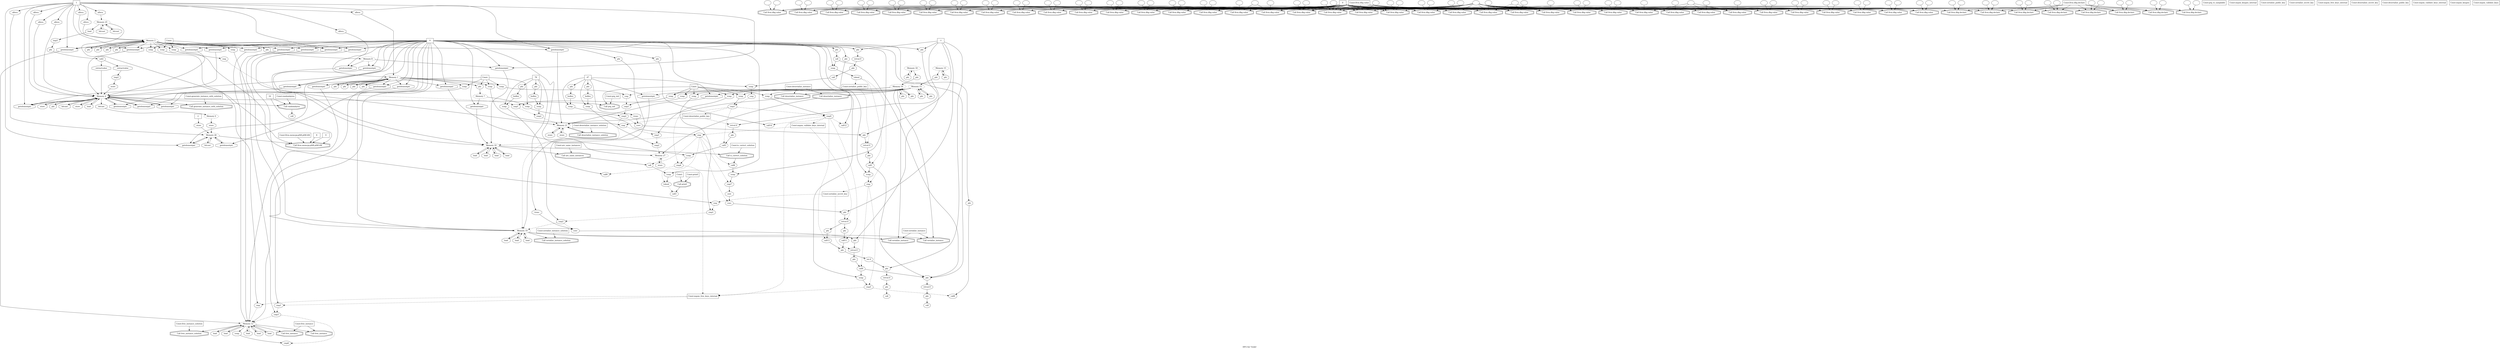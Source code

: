 digraph "DFG for 'Grafo'  "{
label="DFG for 'Grafo' ";
node_3[shape=octagon,style=solid,label="alloca"]
node_0[shape=ellipse,style=dashed,label="Memory 4"]
"node_3"->"node_0"
node_4[shape=octagon,style=solid,label="alloca"]
"node_4"->"node_0"
node_7[shape=box,style=solid,label="0"]
node_5[shape=doubleoctagon,style=solid,label="Call llvm.dbg.value"]
"node_7"->"node_5"
node_11[shape=doubleoctagon,style=solid,label="Call llvm.dbg.value"]
"node_7"->"node_11"
node_59[shape=doubleoctagon,style=solid,label="Call llvm.dbg.value"]
"node_7"->"node_59"
node_81[shape=doubleoctagon,style=solid,label="Call llvm.dbg.value"]
"node_7"->"node_81"
node_84[shape=doubleoctagon,style=solid,label="Call llvm.dbg.value"]
"node_7"->"node_84"
node_213[shape=doubleoctagon,style=solid,label="Call llvm.dbg.value"]
"node_7"->"node_213"
node_120[shape=doubleoctagon,style=solid,label="Call llvm.dbg.value"]
"node_7"->"node_120"
node_123[shape=doubleoctagon,style=solid,label="Call llvm.dbg.value"]
"node_7"->"node_123"
node_151[shape=doubleoctagon,style=solid,label="Call llvm.dbg.value"]
"node_7"->"node_151"
node_154[shape=doubleoctagon,style=solid,label="Call llvm.dbg.value"]
"node_7"->"node_154"
node_157[shape=doubleoctagon,style=solid,label="Call llvm.dbg.value"]
"node_7"->"node_157"
node_165[shape=doubleoctagon,style=solid,label="Call llvm.dbg.value"]
"node_7"->"node_165"
node_179[shape=doubleoctagon,style=solid,label="Call llvm.dbg.value"]
"node_7"->"node_179"
node_182[shape=doubleoctagon,style=solid,label="Call llvm.dbg.value"]
"node_7"->"node_182"
node_185[shape=doubleoctagon,style=solid,label="Call llvm.dbg.value"]
"node_7"->"node_185"
node_193[shape=doubleoctagon,style=solid,label="Call llvm.dbg.value"]
"node_7"->"node_193"
node_207[shape=doubleoctagon,style=solid,label="Call llvm.dbg.value"]
"node_7"->"node_207"
node_210[shape=doubleoctagon,style=solid,label="Call llvm.dbg.value"]
"node_7"->"node_210"
node_220[shape=doubleoctagon,style=solid,label="Call llvm.dbg.value"]
"node_7"->"node_220"
node_238[shape=doubleoctagon,style=solid,label="Call llvm.dbg.value"]
"node_7"->"node_238"
node_241[shape=doubleoctagon,style=solid,label="Call llvm.dbg.value"]
"node_7"->"node_241"
node_244[shape=doubleoctagon,style=solid,label="Call llvm.dbg.value"]
"node_7"->"node_244"
node_251[shape=doubleoctagon,style=solid,label="Call llvm.dbg.value"]
"node_7"->"node_251"
node_270[shape=doubleoctagon,style=solid,label="Call llvm.dbg.value"]
"node_7"->"node_270"
node_273[shape=doubleoctagon,style=solid,label="Call llvm.dbg.value"]
"node_7"->"node_273"
node_285[shape=doubleoctagon,style=solid,label="Call llvm.dbg.value"]
"node_7"->"node_285"
node_293[shape=doubleoctagon,style=solid,label="Call llvm.dbg.value"]
"node_7"->"node_293"
node_301[shape=doubleoctagon,style=solid,label="Call llvm.dbg.value"]
"node_7"->"node_301"
node_312[shape=doubleoctagon,style=solid,label="Call llvm.dbg.value"]
"node_7"->"node_312"
node_315[shape=doubleoctagon,style=solid,label="Call llvm.dbg.value"]
"node_7"->"node_315"
node_325[shape=doubleoctagon,style=solid,label="Call llvm.dbg.value"]
"node_7"->"node_325"
node_338[shape=doubleoctagon,style=solid,label="Call llvm.dbg.value"]
"node_7"->"node_338"
node_349[shape=doubleoctagon,style=solid,label="Call llvm.dbg.value"]
"node_7"->"node_349"
node_355[shape=doubleoctagon,style=solid,label="Call llvm.dbg.value"]
"node_7"->"node_355"
node_363[shape=doubleoctagon,style=solid,label="Call llvm.dbg.value"]
"node_7"->"node_363"
node_366[shape=doubleoctagon,style=solid,label="Call llvm.dbg.value"]
"node_7"->"node_366"
node_372[shape=doubleoctagon,style=solid,label="Call llvm.dbg.value"]
"node_7"->"node_372"
node_375[shape=doubleoctagon,style=solid,label="Call llvm.dbg.value"]
"node_7"->"node_375"
node_6[shape=ellipse,style=solid,label=""]
"node_6"->"node_5"
node_21[shape=doubleoctagon,style=solid,label="Call randombytes"]
"node_0"->"node_21"
node_27[shape=octagon,style=solid,label="getelementptr"]
"node_0"->"node_27"
node_18[shape=octagon,style=solid,label="getelementptr"]
"node_0"->"node_18"
node_28[shape=doubleoctagon,style=solid,label="Call prg_init"]
"node_0"->"node_28"
node_37[shape=octagon,style=solid,label="bitcast"]
"node_0"->"node_37"
node_38[shape=octagon,style=solid,label="getelementptr"]
"node_0"->"node_38"
node_42[shape=octagon,style=solid,label="getelementptr"]
"node_0"->"node_42"
node_44[shape=octagon,style=solid,label="store"]
"node_0"->"node_44"
node_48[shape=doubleoctagon,style=solid,label="Call generate_instance_with_solution"]
"node_0"->"node_48"
node_51[shape=octagon,style=solid,label="load"]
"node_0"->"node_51"
node_54[shape=octagon,style=solid,label="store"]
"node_0"->"node_54"
node_69[shape=octagon,style=solid,label="bitcast"]
"node_0"->"node_69"
node_384[shape=octagon,style=solid,label="phi"]
"node_0"->"node_384"
node_1[shape=octagon,style=solid,label="alloca"]
"node_1"->"node_0"
node_2[shape=box,style=solid,label="1"]
"node_2"->"node_3"
"node_2"->"node_4"
"node_2"->"node_1"
"node_2"->"node_42"
node_47[shape=octagon,style=solid,label="getelementptr"]
"node_2"->"node_47"
node_56[shape=octagon,style=solid,label="alloca"]
"node_2"->"node_56"
node_58[shape=octagon,style=solid,label="alloca"]
"node_2"->"node_58"
node_70[shape=octagon,style=solid,label="getelementptr"]
"node_2"->"node_70"
node_108[shape=octagon,style=solid,label="getelementptr"]
"node_2"->"node_108"
node_130[shape=octagon,style=solid,label="getelementptr"]
"node_2"->"node_130"
node_234[shape=octagon,style=solid,label="getelementptr"]
"node_2"->"node_234"
node_260[shape=octagon,style=solid,label="getelementptr"]
"node_2"->"node_260"
node_268[shape=octagon,style=solid,label="alloca"]
"node_2"->"node_268"
node_269[shape=octagon,style=solid,label="alloca"]
"node_2"->"node_269"
node_310[shape=octagon,style=solid,label="alloca"]
"node_2"->"node_310"
node_311[shape=octagon,style=solid,label="alloca"]
"node_2"->"node_311"
node_9[shape=ellipse,style=solid,label=""]
"node_9"->"node_5"
node_14[shape=doubleoctagon,style=solid,label="Call llvm.dbg.declare"]
"node_9"->"node_14"
node_24[shape=doubleoctagon,style=solid,label="Call llvm.dbg.declare"]
"node_9"->"node_24"
node_31[shape=doubleoctagon,style=solid,label="Call llvm.dbg.declare"]
"node_9"->"node_31"
"node_9"->"node_11"
"node_9"->"node_59"
node_62[shape=doubleoctagon,style=solid,label="Call llvm.dbg.declare"]
"node_9"->"node_62"
"node_9"->"node_81"
"node_9"->"node_84"
"node_9"->"node_213"
"node_9"->"node_120"
"node_9"->"node_123"
"node_9"->"node_151"
"node_9"->"node_154"
"node_9"->"node_157"
"node_9"->"node_165"
"node_9"->"node_179"
"node_9"->"node_182"
"node_9"->"node_185"
"node_9"->"node_193"
"node_9"->"node_207"
"node_9"->"node_210"
"node_9"->"node_220"
"node_9"->"node_238"
"node_9"->"node_241"
"node_9"->"node_244"
"node_9"->"node_251"
"node_9"->"node_270"
"node_9"->"node_273"
node_276[shape=doubleoctagon,style=solid,label="Call llvm.dbg.declare"]
"node_9"->"node_276"
node_279[shape=doubleoctagon,style=solid,label="Call llvm.dbg.declare"]
"node_9"->"node_279"
"node_9"->"node_285"
"node_9"->"node_293"
"node_9"->"node_301"
"node_9"->"node_312"
"node_9"->"node_315"
node_318[shape=doubleoctagon,style=solid,label="Call llvm.dbg.declare"]
"node_9"->"node_318"
"node_9"->"node_325"
node_330[shape=doubleoctagon,style=solid,label="Call llvm.dbg.declare"]
"node_9"->"node_330"
"node_9"->"node_338"
"node_9"->"node_349"
"node_9"->"node_355"
"node_9"->"node_363"
"node_9"->"node_366"
"node_9"->"node_372"
"node_9"->"node_375"
node_10[shape=box,style=solid,label="Const:llvm.dbg.value"]
"node_10"->"node_5"
"node_10"->"node_11"
"node_10"->"node_59"
"node_10"->"node_81"
"node_10"->"node_84"
"node_10"->"node_213"
"node_10"->"node_120"
"node_10"->"node_123"
"node_10"->"node_151"
"node_10"->"node_154"
"node_10"->"node_157"
"node_10"->"node_165"
"node_10"->"node_179"
"node_10"->"node_182"
"node_10"->"node_185"
"node_10"->"node_193"
"node_10"->"node_207"
"node_10"->"node_210"
"node_10"->"node_220"
"node_10"->"node_238"
"node_10"->"node_241"
"node_10"->"node_244"
"node_10"->"node_251"
"node_10"->"node_270"
"node_10"->"node_273"
"node_10"->"node_285"
"node_10"->"node_293"
"node_10"->"node_301"
"node_10"->"node_312"
"node_10"->"node_315"
"node_10"->"node_325"
"node_10"->"node_338"
"node_10"->"node_349"
"node_10"->"node_355"
"node_10"->"node_363"
"node_10"->"node_366"
"node_10"->"node_372"
"node_10"->"node_375"
node_15[shape=ellipse,style=solid,label=""]
"node_15"->"node_14"
node_16[shape=ellipse,style=solid,label=""]
"node_16"->"node_14"
node_20[shape=ellipse,style=solid,label="call"]
"node_21"->"node_20"
node_22[shape=box,style=solid,label="16"]
"node_22"->"node_21"
node_74[shape=doubleoctagon,style=solid,label="Call llvm.memcpy.p0i8.p0i8.i64"]
"node_22"->"node_74"
node_23[shape=box,style=solid,label="Const:randombytes"]
"node_23"->"node_21"
node_25[shape=ellipse,style=solid,label=""]
"node_25"->"node_24"
node_26[shape=ellipse,style=solid,label=""]
"node_26"->"node_24"
"node_27"->"node_0"
node_17[shape=box,style=solid,label="Const:llvm.dbg.declare"]
"node_17"->"node_14"
"node_17"->"node_24"
"node_17"->"node_31"
"node_17"->"node_62"
"node_17"->"node_276"
"node_17"->"node_279"
"node_17"->"node_318"
"node_17"->"node_330"
"node_18"->"node_0"
node_19[shape=box,style=solid,label="0"]
"node_19"->"node_27"
"node_19"->"node_18"
"node_19"->"node_38"
"node_19"->"node_42"
node_45[shape=octagon,style=solid,label="getelementptr"]
"node_19"->"node_45"
"node_19"->"node_47"
node_50[shape=octagon,style=solid,label="getelementptr"]
"node_19"->"node_50"
node_52[shape=octagon,style=solid,label="getelementptr"]
"node_19"->"node_52"
node_65[shape=octagon,style=solid,label="getelementptr"]
"node_19"->"node_65"
"node_19"->"node_70"
node_92[shape=octagon,style=solid,label="getelementptr"]
"node_19"->"node_92"
node_94[shape=octagon,style=solid,label="getelementptr"]
"node_19"->"node_94"
node_199[shape=octagon,style=solid,label="getelementptr"]
"node_19"->"node_199"
node_101[shape=octagon,style=solid,label="icmp"]
"node_19"->"node_101"
node_106[shape=octagon,style=solid,label="getelementptr"]
"node_19"->"node_106"
"node_19"->"node_108"
node_114[shape=octagon,style=solid,label="icmp"]
"node_19"->"node_114"
"node_19"->"node_130"
node_134[shape=octagon,style=solid,label="getelementptr"]
"node_19"->"node_134"
node_142[shape=octagon,style=solid,label="getelementptr"]
"node_19"->"node_142"
node_144[shape=octagon,style=solid,label="getelementptr"]
"node_19"->"node_144"
node_148[shape=octagon,style=solid,label="getelementptr"]
"node_19"->"node_148"
node_175[shape=octagon,style=solid,label="getelementptr"]
"node_19"->"node_175"
node_178[shape=octagon,style=solid,label="phi"]
"node_19"->"node_178"
node_229[shape=octagon,style=solid,label="getelementptr"]
"node_19"->"node_229"
"node_19"->"node_234"
node_237[shape=octagon,style=solid,label="phi"]
"node_19"->"node_237"
node_256[shape=octagon,style=solid,label="getelementptr"]
"node_19"->"node_256"
"node_19"->"node_260"
node_289[shape=octagon,style=solid,label="icmp"]
"node_19"->"node_289"
node_296[shape=octagon,style=solid,label="icmp"]
"node_19"->"node_296"
node_304[shape=octagon,style=solid,label="icmp"]
"node_19"->"node_304"
node_309[shape=octagon,style=solid,label="phi"]
"node_19"->"node_309"
node_329[shape=octagon,style=solid,label="icmp"]
"node_19"->"node_329"
node_341[shape=octagon,style=solid,label="icmp"]
"node_19"->"node_341"
node_383[shape=octagon,style=solid,label="phi"]
"node_19"->"node_383"
node_392[shape=octagon,style=solid,label="phi"]
"node_19"->"node_392"
node_393[shape=octagon,style=solid,label="phi"]
"node_19"->"node_393"
node_394[shape=octagon,style=solid,label="phi"]
"node_19"->"node_394"
node_395[shape=octagon,style=solid,label="phi"]
"node_19"->"node_395"
node_13[shape=ellipse,style=solid,label=""]
"node_13"->"node_11"
node_29[shape=box,style=solid,label="Const:"]
"node_29"->"node_28"
node_163[shape=octagon,style=solid,label="icmp"]
"node_29"->"node_163"
node_191[shape=octagon,style=solid,label="icmp"]
"node_29"->"node_191"
node_219[shape=octagon,style=solid,label="icmp"]
"node_29"->"node_219"
node_250[shape=octagon,style=solid,label="icmp"]
"node_29"->"node_250"
node_334[shape=octagon,style=solid,label="icmp"]
"node_29"->"node_334"
node_345[shape=octagon,style=solid,label="icmp"]
"node_29"->"node_345"
node_30[shape=box,style=solid,label="Const:prg_init"]
"node_30"->"node_28"
node_32[shape=ellipse,style=solid,label=""]
"node_32"->"node_31"
node_33[shape=ellipse,style=solid,label=""]
"node_33"->"node_31"
node_34[shape=ellipse,style=solid,label="call2"]
node_40[shape=octagon,style=solid,label="extractvalue"]
"node_34"->"node_40"
node_43[shape=octagon,style=solid,label="extractvalue"]
"node_34"->"node_43"
node_386[shape=octagon,style=solid,label="phi"]
node_89[shape=ellipse,style=dashed,label="Memory 7"]
"node_386"->"node_89"
node_36[shape=box,style=solid,label="Const:prg_to_samplable"]
node_8[shape=ellipse,style=solid,label=""]
"node_8"->"node_5"
node_12[shape=ellipse,style=solid,label=""]
"node_12"->"node_11"
"node_37"->"node_0"
"node_38"->"node_0"
node_39[shape=ellipse,style=solid,label="tmp2"]
node_41[shape=octagon,style=solid,label="store"]
"node_39"->"node_41"
"node_40"->"node_39"
"node_41"->"node_0"
"node_42"->"node_0"
"node_43"->"node_0"
"node_44"->"node_0"
"node_45"->"node_0"
node_46[shape=ellipse,style=dashed,label="Memory 2"]
"node_46"->"node_45"
"node_46"->"node_47"
"node_46"->"node_50"
node_217[shape=octagon,style=solid,label="icmp"]
"node_46"->"node_217"
node_127[shape=octagon,style=solid,label="icmp"]
"node_46"->"node_127"
"node_46"->"node_130"
"node_46"->"node_134"
node_141[shape=octagon,style=solid,label="icmp"]
"node_46"->"node_141"
"node_46"->"node_144"
"node_46"->"node_229"
"node_46"->"node_234"
node_248[shape=octagon,style=solid,label="icmp"]
"node_46"->"node_248"
"node_46"->"node_256"
"node_46"->"node_260"
node_404[shape=octagon,style=solid,label="phi"]
"node_46"->"node_404"
node_391[shape=octagon,style=solid,label="phi"]
"node_46"->"node_391"
node_382[shape=octagon,style=solid,label="phi"]
"node_46"->"node_382"
node_387[shape=octagon,style=solid,label="phi"]
"node_46"->"node_387"
node_409[shape=octagon,style=solid,label="phi"]
"node_46"->"node_409"
"node_47"->"node_0"
node_49[shape=box,style=solid,label="Const:generate_instance_with_solution"]
"node_49"->"node_48"
"node_50"->"node_0"
"node_51"->"node_0"
"node_52"->"node_0"
node_53[shape=ellipse,style=dashed,label="Memory 1"]
"node_53"->"node_386"
"node_53"->"node_52"
"node_53"->"node_199"
node_139[shape=octagon,style=solid,label="icmp"]
"node_53"->"node_139"
"node_53"->"node_142"
"node_53"->"node_148"
node_161[shape=octagon,style=solid,label="icmp"]
"node_53"->"node_161"
"node_53"->"node_175"
node_189[shape=octagon,style=solid,label="icmp"]
"node_53"->"node_189"
node_396[shape=octagon,style=solid,label="phi"]
"node_53"->"node_396"
node_390[shape=octagon,style=solid,label="phi"]
"node_53"->"node_390"
node_381[shape=octagon,style=solid,label="phi"]
"node_53"->"node_381"
node_401[shape=octagon,style=solid,label="phi"]
"node_53"->"node_401"
"node_54"->"node_0"
node_55[shape=ellipse,style=dashed,label="Memory 25"]
node_72[shape=octagon,style=solid,label="bitcast"]
"node_55"->"node_72"
"node_55"->"node_74"
node_78[shape=octagon,style=solid,label="bitcast"]
"node_55"->"node_78"
node_80[shape=octagon,style=solid,label="load"]
"node_55"->"node_80"
"node_56"->"node_55"
node_57[shape=ellipse,style=dashed,label="Memory 26"]
"node_57"->"node_65"
"node_57"->"node_70"
node_73[shape=octagon,style=solid,label="bitcast"]
"node_57"->"node_73"
"node_57"->"node_74"
"node_58"->"node_57"
node_60[shape=ellipse,style=solid,label=""]
"node_60"->"node_59"
node_61[shape=ellipse,style=solid,label=""]
"node_61"->"node_59"
node_63[shape=ellipse,style=solid,label=""]
"node_63"->"node_62"
node_64[shape=ellipse,style=solid,label=""]
"node_64"->"node_62"
"node_65"->"node_57"
node_66[shape=octagon,style=solid,label="store"]
"node_66"->"node_57"
node_67[shape=box,style=solid,label="2"]
"node_67"->"node_66"
node_68[shape=ellipse,style=dashed,label="Memory 0"]
node_71[shape=octagon,style=solid,label="store"]
"node_68"->"node_71"
"node_69"->"node_68"
"node_70"->"node_57"
"node_71"->"node_57"
"node_72"->"node_55"
"node_73"->"node_57"
node_75[shape=box,style=solid,label="8"]
"node_75"->"node_74"
node_76[shape=box,style=solid,label="0"]
"node_76"->"node_74"
node_77[shape=box,style=solid,label="Const:llvm.memcpy.p0i8.p0i8.i64"]
"node_77"->"node_74"
"node_78"->"node_55"
node_79[shape=ellipse,style=solid,label="tmp5"]
node_385[shape=octagon,style=solid,label="phi"]
"node_79"->"node_385"
"node_80"->"node_79"
node_82[shape=ellipse,style=solid,label=""]
"node_82"->"node_81"
node_83[shape=ellipse,style=solid,label=""]
"node_83"->"node_81"
node_85[shape=ellipse,style=solid,label=""]
"node_85"->"node_84"
node_86[shape=ellipse,style=solid,label=""]
"node_86"->"node_84"
node_87[shape=ellipse,style=solid,label="cmp"]
node_91[shape=ellipse,style=dashed,label="Memory 10"]
"node_87"->"node_91" [style=dashed]
node_97[shape=ellipse,style=solid,label="call"]
"node_87"->"node_97" [style=dashed]
node_100[shape=ellipse,style=solid,label="tobool"]
"node_87"->"node_100" [style=dashed]
node_110[shape=ellipse,style=solid,label="call6"]
"node_87"->"node_110" [style=dashed]
node_113[shape=ellipse,style=solid,label="cmp7"]
"node_87"->"node_113" [style=dashed]
node_115[shape=ellipse,style=solid,label="conv"]
"node_87"->"node_115" [style=dashed]
node_88[shape=octagon,style=solid,label="icmp"]
"node_88"->"node_87"
"node_89"->"node_88"
"node_89"->"node_92"
node_90[shape=box,style=solid,label="Const:"]
"node_90"->"node_386"
"node_90"->"node_88"
"node_90"->"node_139"
"node_90"->"node_161"
"node_90"->"node_189"
"node_90"->"node_390"
node_93[shape=octagon,style=solid,label="load"]
"node_91"->"node_93"
node_96[shape=octagon,style=solid,label="load"]
"node_91"->"node_96"
node_98[shape=doubleoctagon,style=solid,label="Call are_same_instances"]
"node_91"->"node_98"
node_107[shape=octagon,style=solid,label="load"]
"node_91"->"node_107"
node_109[shape=octagon,style=solid,label="load"]
"node_91"->"node_109"
node_111[shape=doubleoctagon,style=solid,label="Call is_correct_solution"]
"node_91"->"node_111"
"node_92"->"node_91"
"node_93"->"node_91"
"node_94"->"node_91"
node_95[shape=ellipse,style=dashed,label="Memory 8"]
"node_95"->"node_94"
"node_95"->"node_106"
"node_95"->"node_108"
"node_96"->"node_91"
node_197[shape=ellipse,style=solid,label="buflen"]
node_196[shape=octagon,style=solid,label="icmp"]
"node_197"->"node_196"
node_198[shape=ellipse,style=dashed,label="Memory 19"]
node_200[shape=octagon,style=solid,label="load"]
"node_198"->"node_200"
node_201[shape=doubleoctagon,style=solid,label="Call serialize_instance"]
"node_198"->"node_201"
node_257[shape=octagon,style=solid,label="load"]
"node_198"->"node_257"
node_258[shape=doubleoctagon,style=solid,label="Call serialize_instance"]
"node_198"->"node_258"
node_261[shape=octagon,style=solid,label="load"]
"node_198"->"node_261"
node_262[shape=doubleoctagon,style=solid,label="Call serialize_instance_solution"]
"node_198"->"node_262"
"node_199"->"node_198"
"node_200"->"node_198"
"node_97"->"node_101"
"node_98"->"node_97"
node_99[shape=box,style=solid,label="Const:are_same_instances"]
"node_99"->"node_98"
node_102[shape=ellipse,style=solid,label="call3"]
"node_100"->"node_102" [style=dashed]
"node_101"->"node_100"
node_103[shape=doubleoctagon,style=solid,label="Call printf"]
"node_103"->"node_102"
node_104[shape=box,style=solid,label="Const:"]
"node_104"->"node_103"
node_105[shape=box,style=solid,label="Const:printf"]
"node_105"->"node_103"
"node_106"->"node_91"
"node_107"->"node_91"
"node_108"->"node_91"
"node_109"->"node_91"
"node_110"->"node_114"
"node_111"->"node_110"
node_112[shape=box,style=solid,label="Const:is_correct_solution"]
"node_112"->"node_111"
node_214[shape=ellipse,style=solid,label=""]
"node_214"->"node_213"
node_215[shape=ellipse,style=solid,label=""]
"node_215"->"node_213"
node_216[shape=ellipse,style=solid,label="cmp"]
node_218[shape=ellipse,style=solid,label="cmp1"]
"node_216"->"node_218" [style=dashed]
"node_217"->"node_216"
node_116[shape=octagon,style=solid,label="zext"]
"node_113"->"node_116"
"node_114"->"node_113"
node_118[shape=octagon,style=solid,label="phi"]
"node_115"->"node_118"
"node_116"->"node_115"
node_117[shape=ellipse,style=solid,label="retval.0"]
node_388[shape=octagon,style=solid,label="phi"]
"node_117"->"node_388"
node_389[shape=octagon,style=solid,label="phi"]
"node_117"->"node_389"
"node_118"->"node_117"
node_119[shape=box,style=solid,label="-1"]
"node_119"->"node_118"
"node_119"->"node_178"
node_206[shape=octagon,style=solid,label="phi"]
"node_119"->"node_206"
"node_119"->"node_237"
node_267[shape=octagon,style=solid,label="phi"]
"node_119"->"node_267"
node_362[shape=octagon,style=solid,label="phi"]
"node_119"->"node_362"
node_121[shape=ellipse,style=solid,label=""]
"node_121"->"node_120"
node_122[shape=ellipse,style=solid,label=""]
"node_122"->"node_120"
node_124[shape=ellipse,style=solid,label=""]
"node_124"->"node_123"
node_125[shape=ellipse,style=solid,label=""]
"node_125"->"node_123"
node_126[shape=ellipse,style=solid,label="cmp"]
node_129[shape=ellipse,style=dashed,label="Memory 12"]
"node_126"->"node_129" [style=dashed]
"node_127"->"node_126"
node_128[shape=box,style=solid,label="Const:"]
"node_128"->"node_217"
"node_128"->"node_127"
"node_128"->"node_141"
"node_128"->"node_248"
node_131[shape=octagon,style=solid,label="load"]
"node_129"->"node_131"
node_132[shape=doubleoctagon,style=solid,label="Call free_instance_solution"]
"node_129"->"node_132"
node_135[shape=octagon,style=solid,label="load"]
"node_129"->"node_135"
node_136[shape=doubleoctagon,style=solid,label="Call free_instance"]
"node_129"->"node_136"
node_143[shape=octagon,style=solid,label="load"]
"node_129"->"node_143"
node_145[shape=octagon,style=solid,label="load"]
"node_129"->"node_145"
node_147[shape=octagon,style=solid,label="icmp"]
"node_129"->"node_147"
node_149[shape=octagon,style=solid,label="load"]
"node_129"->"node_149"
node_150[shape=doubleoctagon,style=solid,label="Call free_instance"]
"node_129"->"node_150"
"node_130"->"node_129"
"node_131"->"node_129"
node_133[shape=box,style=solid,label="Const:free_instance_solution"]
"node_133"->"node_132"
"node_134"->"node_129"
"node_135"->"node_129"
node_137[shape=box,style=solid,label="Const:free_instance"]
"node_137"->"node_136"
"node_137"->"node_150"
node_138[shape=ellipse,style=solid,label="cmp1"]
node_140[shape=ellipse,style=solid,label="cmp3"]
"node_138"->"node_140" [style=dashed]
"node_139"->"node_138"
"node_140"->"node_129" [style=dashed]
node_146[shape=ellipse,style=solid,label="cmp6"]
"node_140"->"node_146" [style=dashed]
"node_141"->"node_140"
"node_142"->"node_129"
"node_143"->"node_129"
"node_144"->"node_129"
"node_145"->"node_129"
"node_147"->"node_146"
"node_148"->"node_129"
"node_149"->"node_129"
node_152[shape=ellipse,style=solid,label=""]
"node_152"->"node_151"
node_153[shape=ellipse,style=solid,label=""]
"node_153"->"node_151"
node_155[shape=ellipse,style=solid,label=""]
"node_155"->"node_154"
node_156[shape=ellipse,style=solid,label=""]
"node_156"->"node_154"
node_158[shape=ellipse,style=solid,label=""]
"node_158"->"node_157"
node_159[shape=ellipse,style=solid,label=""]
"node_159"->"node_157"
node_160[shape=ellipse,style=solid,label="cmp"]
node_162[shape=ellipse,style=solid,label="cmp1"]
"node_160"->"node_162" [style=dashed]
"node_161"->"node_160"
node_168[shape=ellipse,style=solid,label="cmp2"]
"node_162"->"node_168" [style=dashed]
"node_163"->"node_162"
node_164[shape=ellipse,style=dashed,label="Memory 13"]
"node_164"->"node_163"
node_173[shape=doubleoctagon,style=solid,label="Call deserialize_instance"]
"node_164"->"node_173"
"node_164"->"node_219"
node_228[shape=doubleoctagon,style=solid,label="Call deserialize_instance"]
"node_164"->"node_228"
node_231[shape=octagon,style=solid,label="getelementptr"]
"node_164"->"node_231"
"node_164"->"node_334"
node_397[shape=octagon,style=solid,label="phi"]
"node_164"->"node_397"
"node_164"->"node_345"
node_415[shape=octagon,style=solid,label="phi"]
"node_164"->"node_415"
node_166[shape=ellipse,style=solid,label=""]
"node_166"->"node_165"
"node_166"->"node_193"
node_167[shape=ellipse,style=solid,label=""]
"node_167"->"node_165"
node_172[shape=ellipse,style=dashed,label="Memory 27"]
"node_168"->"node_172" [style=dashed]
node_169[shape=octagon,style=solid,label="icmp"]
"node_169"->"node_168"
node_170[shape=ellipse,style=solid,label="buflen"]
"node_170"->"node_169"
node_171[shape=box,style=solid,label="47"]
"node_171"->"node_169"
"node_171"->"node_196"
node_204[shape=octagon,style=solid,label="trunc"]
"node_171"->"node_204"
"node_171"->"node_231"
node_259[shape=octagon,style=solid,label="getelementptr"]
"node_171"->"node_259"
node_398[shape=octagon,style=solid,label="phi"]
"node_171"->"node_398"
node_402[shape=octagon,style=solid,label="phi"]
"node_171"->"node_402"
node_176[shape=octagon,style=solid,label="store"]
"node_172"->"node_176"
"node_173"->"node_172"
node_174[shape=box,style=solid,label="Const:deserialize_instance"]
"node_174"->"node_173"
"node_174"->"node_228"
"node_175"->"node_172"
"node_176"->"node_172"
node_177[shape=ellipse,style=solid,label="retval.0"]
node_399[shape=octagon,style=solid,label="phi"]
"node_177"->"node_399"
"node_178"->"node_177"
node_180[shape=ellipse,style=solid,label=""]
"node_180"->"node_179"
node_181[shape=ellipse,style=solid,label=""]
"node_181"->"node_179"
node_183[shape=ellipse,style=solid,label=""]
"node_183"->"node_182"
node_184[shape=ellipse,style=solid,label=""]
"node_184"->"node_182"
node_186[shape=ellipse,style=solid,label=""]
"node_186"->"node_185"
node_187[shape=ellipse,style=solid,label=""]
"node_187"->"node_185"
node_188[shape=ellipse,style=solid,label="cmp"]
node_190[shape=ellipse,style=solid,label="cmp1"]
"node_188"->"node_190" [style=dashed]
"node_189"->"node_188"
node_195[shape=ellipse,style=solid,label="cmp2"]
"node_190"->"node_195" [style=dashed]
"node_191"->"node_190"
node_192[shape=ellipse,style=dashed,label="Memory 16"]
"node_192"->"node_201"
"node_192"->"node_191"
"node_192"->"node_250"
"node_192"->"node_258"
"node_192"->"node_259"
node_412[shape=octagon,style=solid,label="phi"]
"node_192"->"node_412"
node_400[shape=octagon,style=solid,label="phi"]
"node_192"->"node_400"
node_194[shape=ellipse,style=solid,label=""]
"node_194"->"node_193"
"node_195"->"node_198" [style=dashed]
node_203[shape=ellipse,style=solid,label="conv"]
"node_195"->"node_203" [style=dashed]
"node_196"->"node_195"
node_202[shape=box,style=solid,label="Const:serialize_instance"]
"node_202"->"node_201"
"node_202"->"node_258"
"node_203"->"node_206"
"node_204"->"node_203"
node_205[shape=ellipse,style=solid,label="retval.0"]
node_403[shape=octagon,style=solid,label="phi"]
"node_205"->"node_403"
"node_206"->"node_205"
node_208[shape=ellipse,style=solid,label=""]
"node_208"->"node_207"
node_209[shape=ellipse,style=solid,label=""]
"node_209"->"node_207"
node_211[shape=ellipse,style=solid,label=""]
"node_211"->"node_210"
node_212[shape=ellipse,style=solid,label=""]
"node_212"->"node_210"
node_223[shape=ellipse,style=solid,label="cmp2"]
"node_218"->"node_223" [style=dashed]
"node_219"->"node_218"
node_221[shape=ellipse,style=solid,label=""]
"node_221"->"node_220"
"node_221"->"node_251"
node_222[shape=ellipse,style=solid,label=""]
"node_222"->"node_220"
node_227[shape=ellipse,style=dashed,label="Memory 21"]
"node_223"->"node_227" [style=dashed]
node_224[shape=octagon,style=solid,label="icmp"]
"node_224"->"node_223"
node_225[shape=ellipse,style=solid,label="buflen"]
"node_225"->"node_224"
node_226[shape=box,style=solid,label="78"]
"node_226"->"node_224"
node_254[shape=octagon,style=solid,label="icmp"]
"node_226"->"node_254"
node_265[shape=octagon,style=solid,label="trunc"]
"node_226"->"node_265"
node_406[shape=octagon,style=solid,label="phi"]
"node_226"->"node_406"
node_410[shape=octagon,style=solid,label="phi"]
"node_226"->"node_410"
node_230[shape=octagon,style=solid,label="store"]
"node_227"->"node_230"
node_232[shape=doubleoctagon,style=solid,label="Call deserialize_instance_solution"]
"node_227"->"node_232"
node_235[shape=octagon,style=solid,label="store"]
"node_227"->"node_235"
"node_228"->"node_227"
"node_229"->"node_227"
"node_230"->"node_227"
"node_231"->"node_227"
"node_232"->"node_227"
node_233[shape=box,style=solid,label="Const:deserialize_instance_solution"]
"node_233"->"node_232"
"node_234"->"node_227"
"node_235"->"node_227"
node_236[shape=ellipse,style=solid,label="retval.0"]
node_407[shape=octagon,style=solid,label="phi"]
"node_236"->"node_407"
"node_237"->"node_236"
node_239[shape=ellipse,style=solid,label=""]
"node_239"->"node_238"
node_240[shape=ellipse,style=solid,label=""]
"node_240"->"node_238"
node_242[shape=ellipse,style=solid,label=""]
"node_242"->"node_241"
node_243[shape=ellipse,style=solid,label=""]
"node_243"->"node_241"
node_245[shape=ellipse,style=solid,label=""]
"node_245"->"node_244"
node_246[shape=ellipse,style=solid,label=""]
"node_246"->"node_244"
node_247[shape=ellipse,style=solid,label="cmp"]
node_249[shape=ellipse,style=solid,label="cmp1"]
"node_247"->"node_249" [style=dashed]
"node_248"->"node_247"
node_253[shape=ellipse,style=solid,label="cmp2"]
"node_249"->"node_253" [style=dashed]
"node_250"->"node_249"
node_252[shape=ellipse,style=solid,label=""]
"node_252"->"node_251"
"node_253"->"node_198" [style=dashed]
node_264[shape=ellipse,style=solid,label="conv"]
"node_253"->"node_264" [style=dashed]
"node_254"->"node_253"
node_255[shape=ellipse,style=solid,label="buflen"]
"node_255"->"node_254"
"node_256"->"node_198"
"node_257"->"node_198"
"node_259"->"node_198"
"node_260"->"node_198"
"node_261"->"node_198"
node_263[shape=box,style=solid,label="Const:serialize_instance_solution"]
"node_263"->"node_262"
"node_264"->"node_267"
"node_265"->"node_264"
node_266[shape=ellipse,style=solid,label="retval.0"]
node_411[shape=octagon,style=solid,label="phi"]
"node_266"->"node_411"
"node_267"->"node_266"
"node_268"->"node_53"
"node_269"->"node_46"
node_271[shape=ellipse,style=solid,label=""]
"node_271"->"node_270"
node_272[shape=ellipse,style=solid,label=""]
"node_272"->"node_270"
node_274[shape=ellipse,style=solid,label=""]
"node_274"->"node_273"
node_275[shape=ellipse,style=solid,label=""]
"node_275"->"node_273"
node_277[shape=ellipse,style=solid,label=""]
"node_277"->"node_276"
node_278[shape=ellipse,style=solid,label=""]
"node_278"->"node_276"
node_280[shape=ellipse,style=solid,label=""]
"node_280"->"node_279"
node_281[shape=ellipse,style=solid,label=""]
"node_281"->"node_279"
node_282[shape=ellipse,style=solid,label="call"]
"node_282"->"node_289"
"node_282"->"node_309"
"node_384"->"node_0"
node_284[shape=box,style=solid,label="Const:mqom_keygen_internal"]
node_286[shape=ellipse,style=solid,label=""]
"node_286"->"node_285"
node_287[shape=ellipse,style=solid,label=""]
"node_287"->"node_285"
"node_287"->"node_293"
"node_287"->"node_301"
node_288[shape=ellipse,style=solid,label="tobool"]
node_290[shape=ellipse,style=solid,label="call1"]
"node_288"->"node_290" [style=dashed]
node_295[shape=ellipse,style=solid,label="cmp"]
"node_288"->"node_295" [style=dashed]
node_418[shape=box,style=solid,label="Const:serialize_public_key"]
"node_288"->"node_418" [style=dashed]
"node_289"->"node_288"
"node_290"->"node_296"
"node_290"->"node_309"
"node_404"->"node_46"
node_292[shape=box,style=solid,label="Const:serialize_public_key"]
node_294[shape=ellipse,style=solid,label=""]
"node_294"->"node_293"
node_297[shape=ellipse,style=solid,label="call4"]
"node_295"->"node_297" [style=dashed]
node_303[shape=ellipse,style=solid,label="cmp5"]
"node_295"->"node_303" [style=dashed]
node_419[shape=box,style=solid,label="Const:serialize_secret_key"]
"node_295"->"node_419" [style=dashed]
"node_296"->"node_295"
"node_297"->"node_304"
"node_297"->"node_309"
"node_412"->"node_192"
node_299[shape=ellipse,style=dashed,label="Memory 18"]
node_408[shape=octagon,style=solid,label="phi"]
"node_299"->"node_408"
node_413[shape=octagon,style=solid,label="phi"]
"node_299"->"node_413"
node_300[shape=box,style=solid,label="Const:serialize_secret_key"]
node_302[shape=ellipse,style=solid,label=""]
"node_302"->"node_301"
node_305[shape=ellipse,style=solid,label="call8"]
"node_303"->"node_305" [style=dashed]
node_420[shape=box,style=solid,label="Const:mqom_free_keys_internal"]
"node_303"->"node_420" [style=dashed]
"node_304"->"node_303"
"node_396"->"node_53"
node_307[shape=box,style=solid,label="Const:mqom_free_keys_internal"]
node_308[shape=ellipse,style=solid,label="retval.0"]
node_414[shape=octagon,style=solid,label="phi"]
"node_308"->"node_414"
"node_309"->"node_308"
"node_310"->"node_46"
"node_311"->"node_53"
node_313[shape=ellipse,style=solid,label=""]
"node_313"->"node_312"
node_314[shape=ellipse,style=solid,label=""]
"node_314"->"node_312"
node_316[shape=ellipse,style=solid,label=""]
"node_316"->"node_315"
node_317[shape=ellipse,style=solid,label=""]
"node_317"->"node_315"
node_319[shape=ellipse,style=solid,label=""]
"node_319"->"node_318"
node_320[shape=ellipse,style=solid,label=""]
"node_320"->"node_318"
node_321[shape=ellipse,style=solid,label="call"]
"node_321"->"node_329"
"node_408"->"node_192"
node_323[shape=ellipse,style=dashed,label="Memory 15"]
node_405[shape=octagon,style=solid,label="phi"]
"node_323"->"node_405"
node_416[shape=octagon,style=solid,label="phi"]
"node_323"->"node_416"
node_324[shape=box,style=solid,label="Const:deserialize_secret_key"]
node_326[shape=ellipse,style=solid,label=""]
"node_326"->"node_325"
node_327[shape=ellipse,style=solid,label=""]
"node_327"->"node_325"
"node_327"->"node_338"
"node_327"->"node_349"
"node_327"->"node_355"
node_328[shape=ellipse,style=solid,label="cmp"]
node_333[shape=ellipse,style=solid,label="cmp1"]
"node_328"->"node_333" [style=dashed]
"node_329"->"node_328"
node_331[shape=ellipse,style=solid,label=""]
"node_331"->"node_330"
node_332[shape=ellipse,style=solid,label=""]
"node_332"->"node_330"
node_335[shape=ellipse,style=solid,label="call3"]
"node_333"->"node_335" [style=dashed]
node_340[shape=ellipse,style=solid,label="cmp4"]
"node_333"->"node_340" [style=dashed]
node_344[shape=ellipse,style=solid,label="cmp9"]
"node_333"->"node_344" [style=dashed]
node_421[shape=box,style=solid,label="Const:deserialize_public_key"]
"node_333"->"node_421" [style=dashed]
"node_334"->"node_333"
"node_335"->"node_341"
"node_400"->"node_192"
node_337[shape=box,style=solid,label="Const:deserialize_public_key"]
node_339[shape=ellipse,style=solid,label=""]
"node_339"->"node_338"
node_342[shape=ellipse,style=solid,label="call6"]
"node_340"->"node_342" [style=dashed]
"node_340"->"node_420" [style=dashed]
"node_341"->"node_340"
"node_397"->"node_164"
node_346[shape=ellipse,style=solid,label="call11"]
"node_344"->"node_346" [style=dashed]
node_351[shape=ellipse,style=solid,label="call12"]
"node_344"->"node_351" [style=dashed]
node_353[shape=ellipse,style=solid,label="call13"]
"node_344"->"node_353" [style=dashed]
node_357[shape=ellipse,style=solid,label="call14"]
"node_344"->"node_357" [style=dashed]
"node_344"->"node_420" [style=dashed]
node_422[shape=box,style=solid,label="Const:mqom_validate_keys_internal"]
"node_344"->"node_422" [style=dashed]
"node_345"->"node_344"
node_360[shape=octagon,style=solid,label="phi"]
"node_346"->"node_360"
"node_390"->"node_53"
node_348[shape=box,style=solid,label="Const:mqom_validate_keys_internal"]
node_350[shape=ellipse,style=solid,label=""]
"node_350"->"node_349"
"node_398"->"node_170"
"node_353"->"node_360"
"node_391"->"node_46"
node_356[shape=ellipse,style=solid,label=""]
"node_356"->"node_355"
"node_399"->"node_335"
node_359[shape=ellipse,style=solid,label="ret.0"]
"node_359"->"node_362"
"node_360"->"node_359"
node_361[shape=ellipse,style=solid,label="retval.0"]
node_417[shape=octagon,style=solid,label="phi"]
"node_361"->"node_417"
"node_362"->"node_361"
node_364[shape=ellipse,style=solid,label=""]
"node_364"->"node_363"
node_365[shape=ellipse,style=solid,label=""]
"node_365"->"node_363"
node_367[shape=ellipse,style=solid,label=""]
"node_367"->"node_366"
node_368[shape=ellipse,style=solid,label=""]
"node_368"->"node_366"
node_369[shape=ellipse,style=solid,label="call"]
"node_415"->"node_164"
node_371[shape=box,style=solid,label="Const:mqom_keygen"]
node_373[shape=ellipse,style=solid,label=""]
"node_373"->"node_372"
node_374[shape=ellipse,style=solid,label=""]
"node_374"->"node_372"
node_376[shape=ellipse,style=solid,label=""]
"node_376"->"node_375"
node_377[shape=ellipse,style=solid,label=""]
"node_377"->"node_375"
node_378[shape=ellipse,style=solid,label="call"]
"node_418"->"node_188" [style=dashed]
"node_418"->"node_205" [style=dashed]
node_380[shape=box,style=solid,label="Const:mqom_validate_keys"]
"node_381"->"node_53"
"node_382"->"node_46"
"node_383"->"node_282"
"node_385"->"node_34"
"node_387"->"node_95"
"node_388"->"node_353"
"node_389"->"node_346"
"node_392"->"node_357"
"node_393"->"node_351"
"node_394"->"node_342"
"node_395"->"node_305"
"node_401"->"node_53"
"node_402"->"node_197"
"node_403"->"node_290"
"node_405"->"node_164"
"node_406"->"node_225"
"node_407"->"node_321"
"node_409"->"node_46"
"node_410"->"node_255"
"node_411"->"node_297"
"node_413"->"node_299"
"node_414"->"node_369"
"node_416"->"node_323"
"node_417"->"node_378"
"node_419"->"node_247" [style=dashed]
"node_419"->"node_266" [style=dashed]
"node_420"->"node_126" [style=dashed]
"node_420"->"node_138" [style=dashed]
"node_421"->"node_160" [style=dashed]
"node_421"->"node_177" [style=dashed]
"node_422"->"node_87" [style=dashed]
"node_422"->"node_117" [style=dashed]
}

